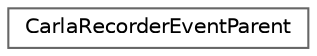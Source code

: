 digraph "类继承关系图"
{
 // INTERACTIVE_SVG=YES
 // LATEX_PDF_SIZE
  bgcolor="transparent";
  edge [fontname=Helvetica,fontsize=10,labelfontname=Helvetica,labelfontsize=10];
  node [fontname=Helvetica,fontsize=10,shape=box,height=0.2,width=0.4];
  rankdir="LR";
  Node0 [id="Node000000",label="CarlaRecorderEventParent",height=0.2,width=0.4,color="grey40", fillcolor="white", style="filled",URL="$db/dbe/structCarlaRecorderEventParent.html",tooltip=" "];
}
